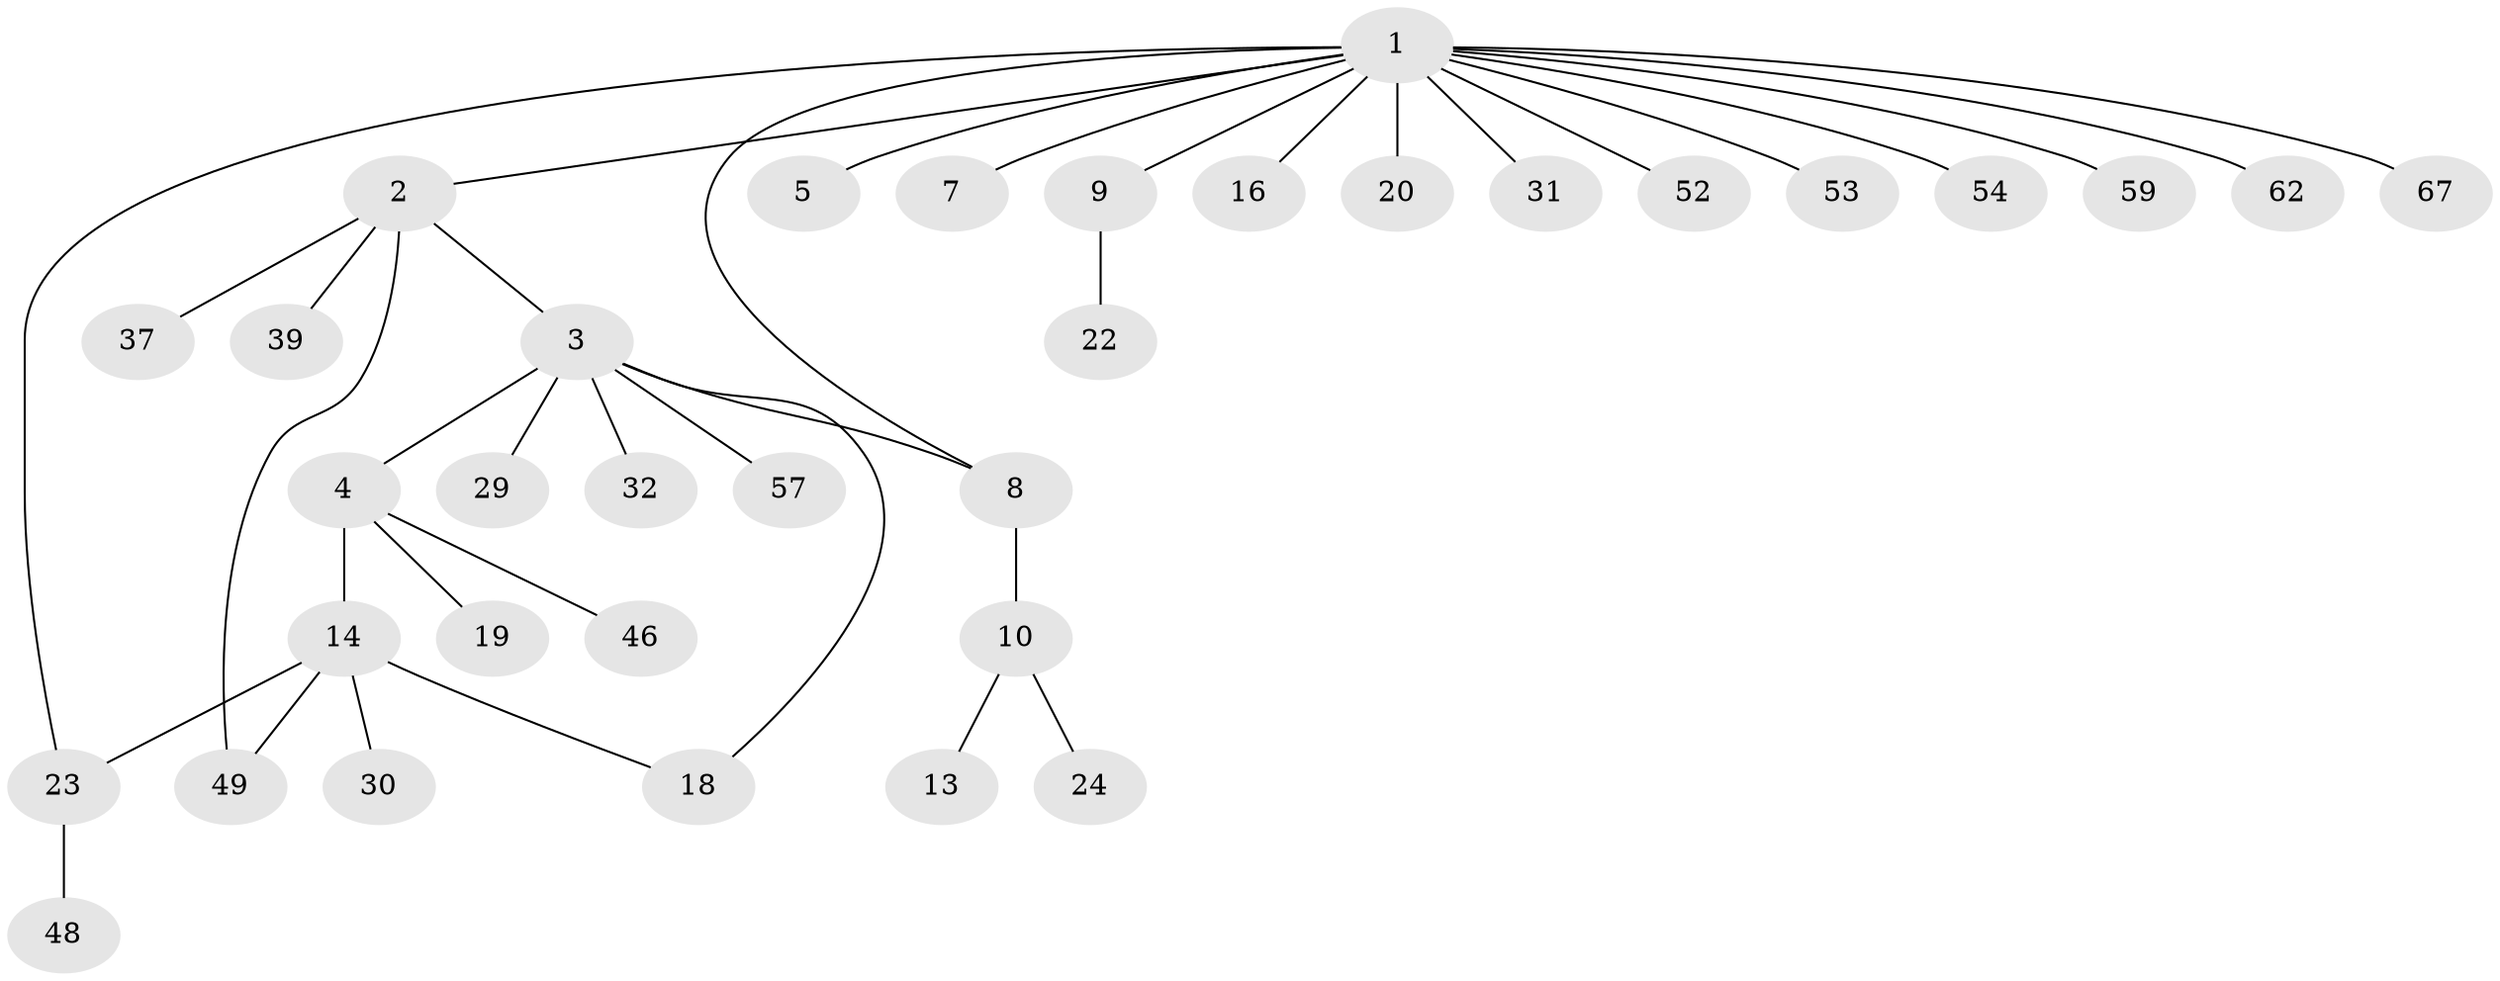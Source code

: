 // original degree distribution, {15: 0.014705882352941176, 5: 0.058823529411764705, 7: 0.014705882352941176, 1: 0.5441176470588235, 3: 0.07352941176470588, 6: 0.014705882352941176, 2: 0.25, 4: 0.029411764705882353}
// Generated by graph-tools (version 1.1) at 2025/14/03/09/25 04:14:33]
// undirected, 34 vertices, 37 edges
graph export_dot {
graph [start="1"]
  node [color=gray90,style=filled];
  1;
  2;
  3 [super="+15+12"];
  4 [super="+6"];
  5;
  7;
  8 [super="+27+56+38+26"];
  9;
  10 [super="+11+58"];
  13;
  14 [super="+17+43"];
  16;
  18 [super="+40+55+36"];
  19 [super="+41+65"];
  20 [super="+34"];
  22 [super="+47"];
  23 [super="+28+35"];
  24;
  29 [super="+50"];
  30;
  31;
  32;
  37 [super="+42"];
  39;
  46 [super="+60"];
  48;
  49 [super="+64"];
  52 [super="+68"];
  53 [super="+61"];
  54;
  57;
  59;
  62;
  67;
  1 -- 2;
  1 -- 5;
  1 -- 7;
  1 -- 9;
  1 -- 16;
  1 -- 20;
  1 -- 23;
  1 -- 31;
  1 -- 52;
  1 -- 53;
  1 -- 54;
  1 -- 59;
  1 -- 62;
  1 -- 67;
  1 -- 8;
  2 -- 3;
  2 -- 37;
  2 -- 39;
  2 -- 49;
  3 -- 4;
  3 -- 8;
  3 -- 32;
  3 -- 57;
  3 -- 18;
  3 -- 29;
  4 -- 14;
  4 -- 19;
  4 -- 46;
  8 -- 10;
  9 -- 22;
  10 -- 13;
  10 -- 24;
  14 -- 30;
  14 -- 23;
  14 -- 49;
  14 -- 18;
  23 -- 48;
}
